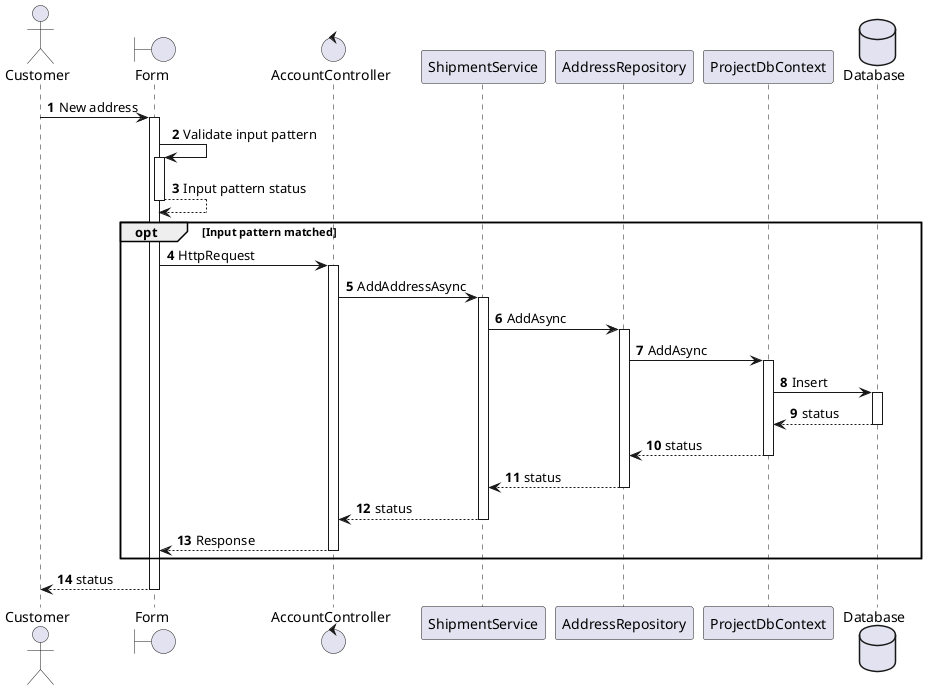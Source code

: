 @startuml 22 - Customer - Add shipment address

autonumber
autoactivate on

actor Customer as Actor
boundary Form
control AccountController as Controller
participant ShipmentService as Service
participant AddressRepository as Repo
participant ProjectDbContext as Context
database Database

Actor -> Form: New address

Form -> Form: Validate input pattern

Form --> Form: Input pattern status

opt Input pattern matched
  Form -> Controller: HttpRequest
  Controller -> Service: AddAddressAsync
  Service -> Repo: AddAsync
  Repo -> Context: AddAsync
  Context -> Database: Insert
  Database --> Context: status
  Context --> Repo: status
  Repo --> Service: status
  Service --> Controller: status
  Controller --> Form: Response
end

Form --> Actor: status

@enduml